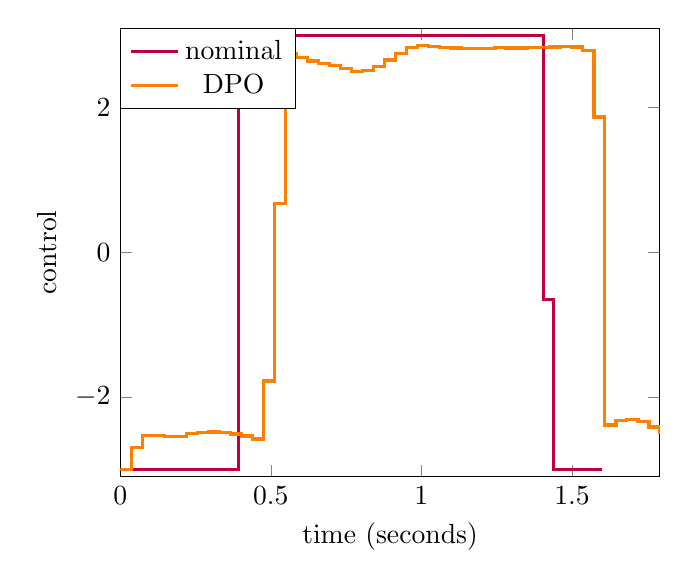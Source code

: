 \begin{tikzpicture}[]
\begin{axis}[legend style = {{at={(0.0,1.0)},anchor=north west}}, ylabel = {control}, xmin = {0.0}, xmax = {1.792}, axis equal image = {false}, ymax = {3.1}, xlabel = {time (seconds)}, hide axis = {false}, ymin = {-3.1}]\addplot+ [mark = {}, const plot,color=purple, very thick]coordinates {
(0.0, -3.0)
(0.033, -3.0)
(0.065, -3.0)
(0.098, -3.0)
(0.131, -3.0)
(0.163, -3.0)
(0.196, -3.0)
(0.229, -3.0)
(0.261, -3.0)
(0.294, -3.0)
(0.327, -3.0)
(0.359, -3.0)
(0.392, 2.928)
(0.425, 3.0)
(0.457, 3.0)
(0.49, 3.0)
(0.523, 3.0)
(0.555, 3.0)
(0.588, 3.0)
(0.621, 3.0)
(0.653, 3.0)
(0.686, 3.0)
(0.719, 3.0)
(0.751, 3.0)
(0.784, 3.0)
(0.817, 3.0)
(0.849, 3.0)
(0.882, 3.0)
(0.915, 3.0)
(0.947, 3.0)
(0.98, 3.0)
(1.013, 3.0)
(1.045, 3.0)
(1.078, 3.0)
(1.111, 3.0)
(1.143, 3.0)
(1.176, 3.0)
(1.209, 3.0)
(1.242, 3.0)
(1.274, 3.0)
(1.307, 3.0)
(1.34, 3.0)
(1.372, 3.0)
(1.405, -0.648)
(1.438, -3.0)
(1.47, -3.0)
(1.503, -3.0)
(1.536, -3.0)
(1.568, -3.0)
(1.601, -3.0)
};
\addlegendentry{nominal}
\addplot+ [mark = {}, const plot, color=orange, very thick]coordinates {
(0.0, -3.0)
(0.037, -2.699)
(0.073, -2.532)
(0.11, -2.529)
(0.146, -2.55)
(0.183, -2.547)
(0.219, -2.509)
(0.256, -2.489)
(0.293, -2.485)
(0.329, -2.494)
(0.366, -2.514)
(0.402, -2.541)
(0.439, -2.583)
(0.475, -1.777)
(0.512, 0.673)
(0.549, 2.753)
(0.585, 2.695)
(0.622, 2.648)
(0.658, 2.61)
(0.695, 2.582)
(0.732, 2.544)
(0.768, 2.504)
(0.805, 2.512)
(0.841, 2.568)
(0.878, 2.66)
(0.914, 2.755)
(0.951, 2.83)
(0.988, 2.863)
(1.024, 2.846)
(1.061, 2.834)
(1.097, 2.826)
(1.134, 2.822)
(1.17, 2.821)
(1.207, 2.824)
(1.244, 2.83)
(1.28, 2.828)
(1.317, 2.828)
(1.353, 2.83)
(1.39, 2.835)
(1.426, 2.842)
(1.463, 2.85)
(1.5, 2.841)
(1.536, 2.792)
(1.573, 1.873)
(1.609, -2.386)
(1.646, -2.323)
(1.682, -2.308)
(1.719, -2.339)
(1.756, -2.415)
(1.792, -2.51)
};
\addlegendentry{DPO}
\end{axis}

\end{tikzpicture}
